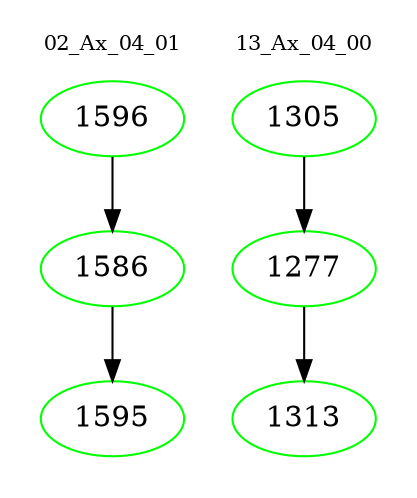 digraph{
subgraph cluster_0 {
color = white
label = "02_Ax_04_01";
fontsize=10;
T0_1596 [label="1596", color="green"]
T0_1596 -> T0_1586 [color="black"]
T0_1586 [label="1586", color="green"]
T0_1586 -> T0_1595 [color="black"]
T0_1595 [label="1595", color="green"]
}
subgraph cluster_1 {
color = white
label = "13_Ax_04_00";
fontsize=10;
T1_1305 [label="1305", color="green"]
T1_1305 -> T1_1277 [color="black"]
T1_1277 [label="1277", color="green"]
T1_1277 -> T1_1313 [color="black"]
T1_1313 [label="1313", color="green"]
}
}
